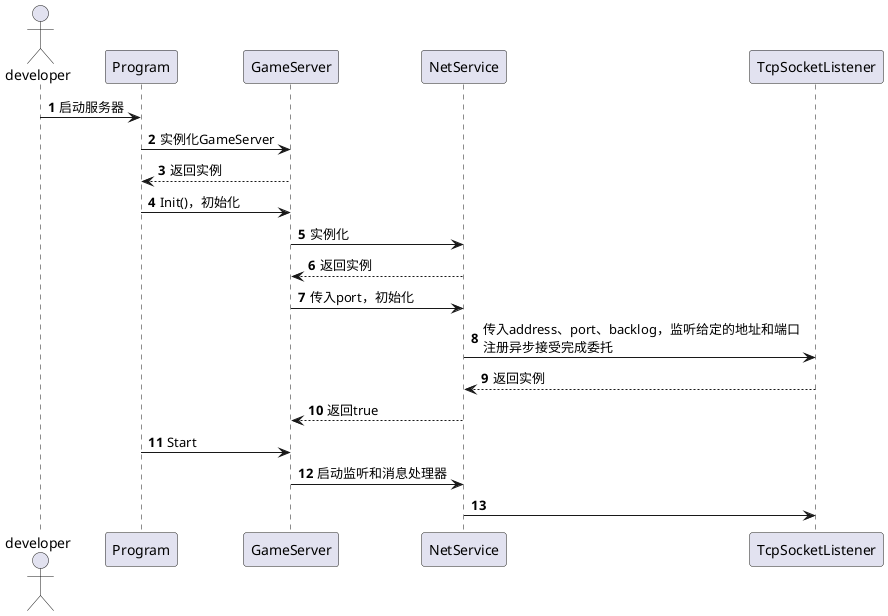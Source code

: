@startuml
'https://plantuml.com/sequence-diagram

autonumber
actor developer
developer -> Program: 启动服务器
Program -> GameServer: 实例化GameServer
GameServer --> Program: 返回实例
Program -> GameServer: Init()，初始化
GameServer -> NetService: 实例化
NetService --> GameServer: 返回实例
GameServer -> NetService: 传入port，初始化
NetService -> TcpSocketListener: 传入address、port、backlog，监听给定的地址和端口\n注册异步接受完成委托
TcpSocketListener --> NetService: 返回实例
NetService --> GameServer: 返回true
Program -> GameServer: Start
GameServer -> NetService: 启动监听和消息处理器
NetService -> TcpSocketListener:

@enduml